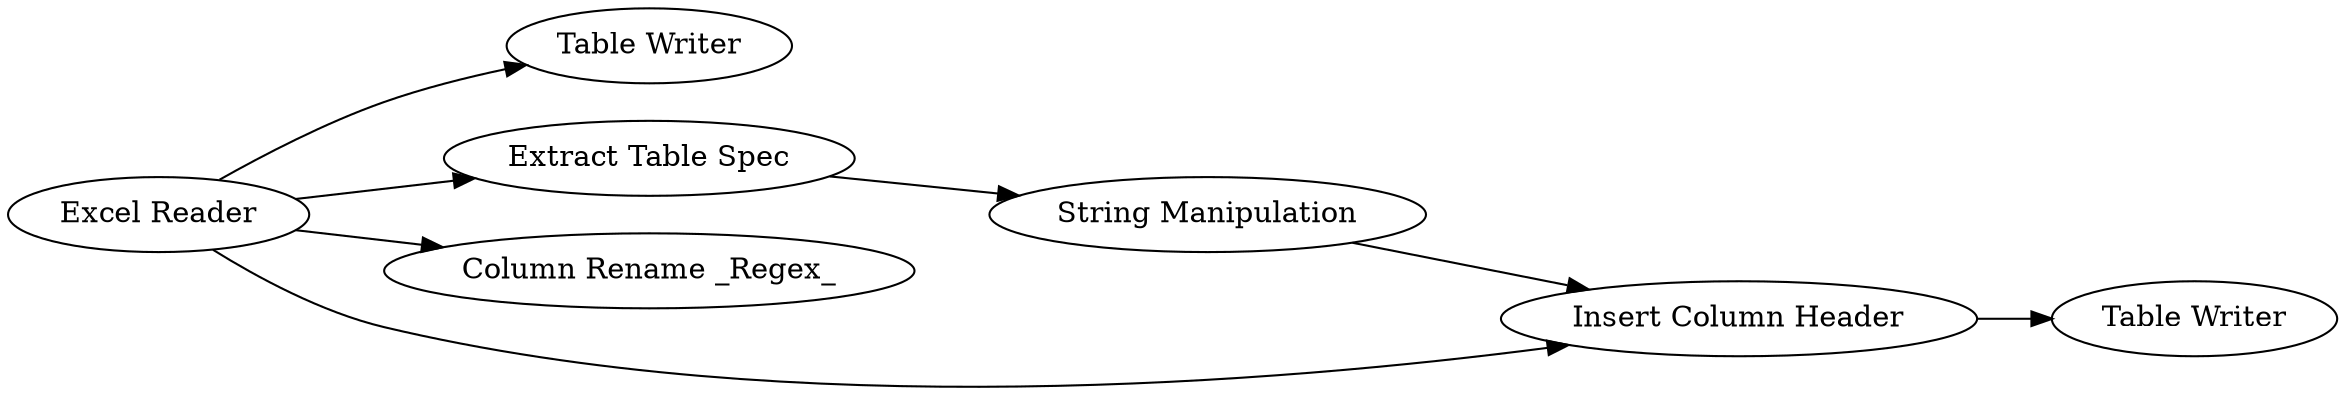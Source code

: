 digraph {
	"-7461880595249961426_11" [label="Table Writer"]
	"-7461880595249961426_8" [label="Extract Table Spec"]
	"-7461880595249961426_9" [label="Excel Reader"]
	"-7461880595249961426_14" [label="Column Rename _Regex_"]
	"-7461880595249961426_10" [label="Insert Column Header"]
	"-7461880595249961426_7" [label="String Manipulation"]
	"-7461880595249961426_13" [label="Table Writer"]
	"-7461880595249961426_9" -> "-7461880595249961426_10"
	"-7461880595249961426_10" -> "-7461880595249961426_13"
	"-7461880595249961426_8" -> "-7461880595249961426_7"
	"-7461880595249961426_9" -> "-7461880595249961426_11"
	"-7461880595249961426_9" -> "-7461880595249961426_14"
	"-7461880595249961426_7" -> "-7461880595249961426_10"
	"-7461880595249961426_9" -> "-7461880595249961426_8"
	rankdir=LR
}
